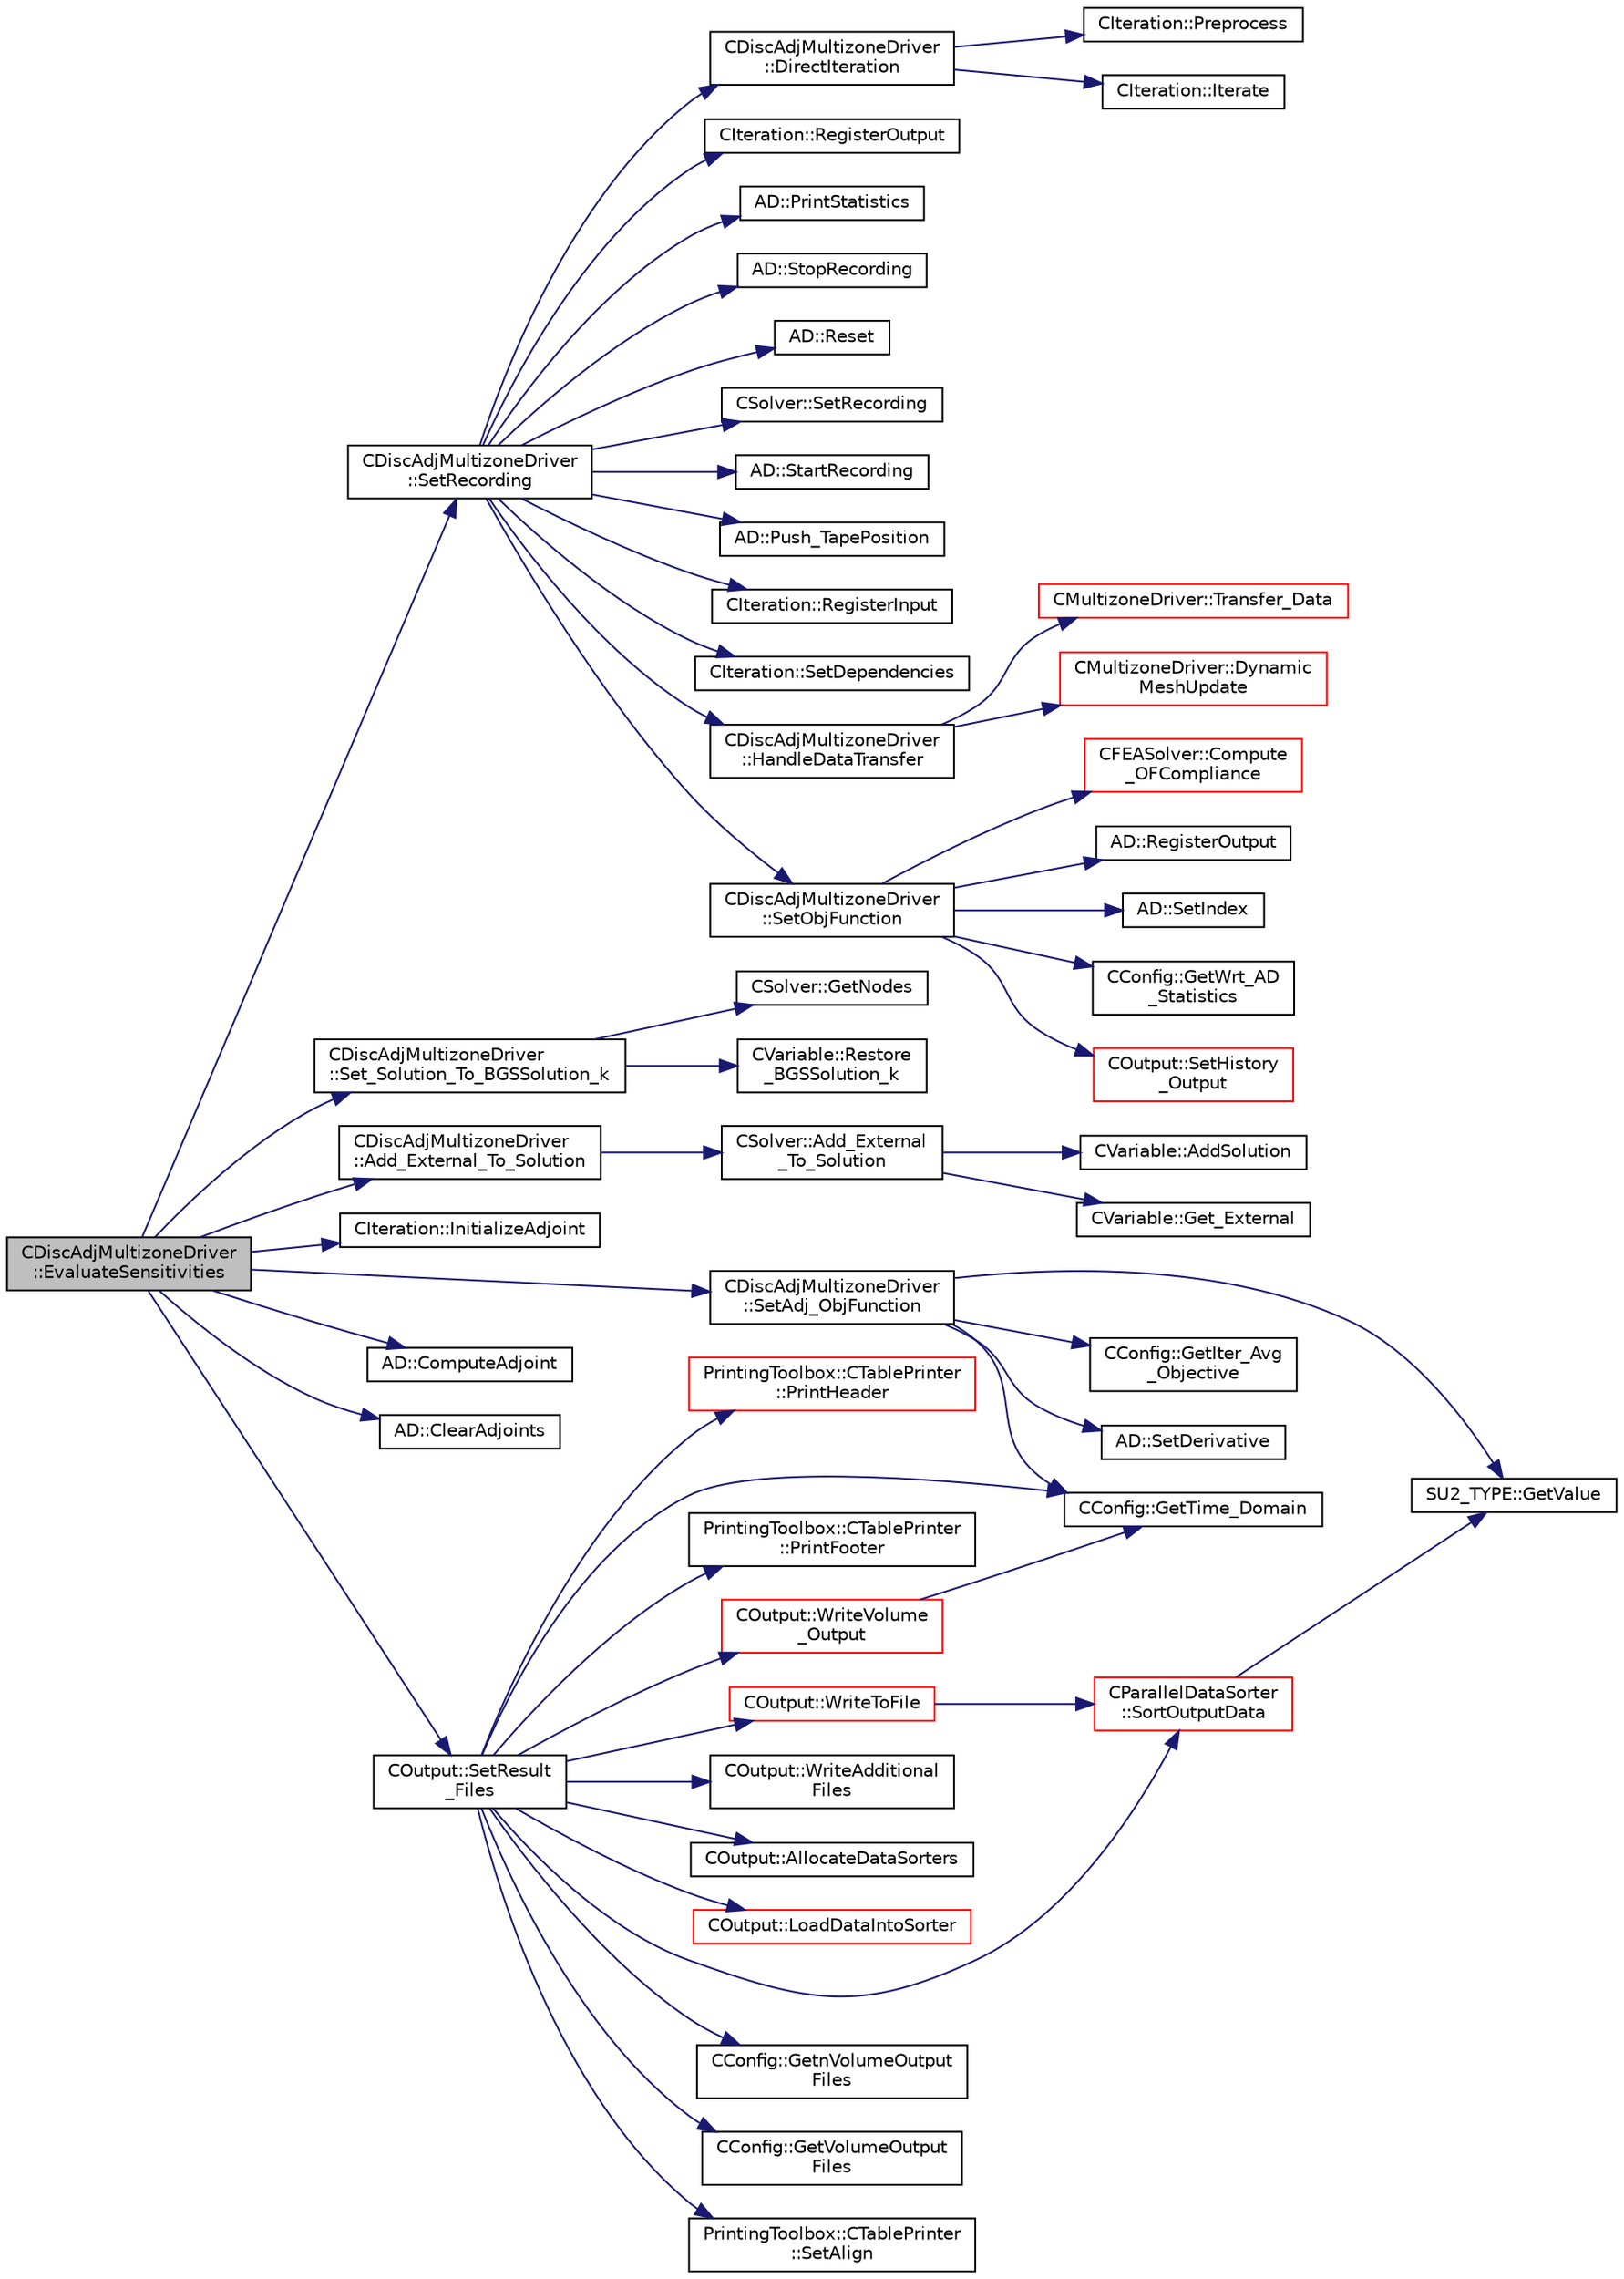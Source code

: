 digraph "CDiscAdjMultizoneDriver::EvaluateSensitivities"
{
  edge [fontname="Helvetica",fontsize="10",labelfontname="Helvetica",labelfontsize="10"];
  node [fontname="Helvetica",fontsize="10",shape=record];
  rankdir="LR";
  Node58 [label="CDiscAdjMultizoneDriver\l::EvaluateSensitivities",height=0.2,width=0.4,color="black", fillcolor="grey75", style="filled", fontcolor="black"];
  Node58 -> Node59 [color="midnightblue",fontsize="10",style="solid",fontname="Helvetica"];
  Node59 [label="CDiscAdjMultizoneDriver\l::SetRecording",height=0.2,width=0.4,color="black", fillcolor="white", style="filled",URL="$class_c_disc_adj_multizone_driver.html#a441f8669a04147aacab7df463e1dd021",tooltip="Record one iteration of the primal problem within each zone. "];
  Node59 -> Node60 [color="midnightblue",fontsize="10",style="solid",fontname="Helvetica"];
  Node60 [label="AD::Reset",height=0.2,width=0.4,color="black", fillcolor="white", style="filled",URL="$namespace_a_d.html#a410b9fd84f6a9a3b36c3def03c2baffe",tooltip="Reset the tape structure to be ready for a new recording. "];
  Node59 -> Node61 [color="midnightblue",fontsize="10",style="solid",fontname="Helvetica"];
  Node61 [label="CSolver::SetRecording",height=0.2,width=0.4,color="black", fillcolor="white", style="filled",URL="$class_c_solver.html#a13c760002406db013b17a32249df2dab",tooltip="A virtual member. "];
  Node59 -> Node62 [color="midnightblue",fontsize="10",style="solid",fontname="Helvetica"];
  Node62 [label="AD::StartRecording",height=0.2,width=0.4,color="black", fillcolor="white", style="filled",URL="$namespace_a_d.html#aa411ae358859e654be30b522fdf7a7ba",tooltip="Start the recording of the operations and involved variables. If called, the computational graph of a..."];
  Node59 -> Node63 [color="midnightblue",fontsize="10",style="solid",fontname="Helvetica"];
  Node63 [label="AD::Push_TapePosition",height=0.2,width=0.4,color="black", fillcolor="white", style="filled",URL="$namespace_a_d.html#a6346fb2cf00bd2a4b1566eb49e878b6e",tooltip="Pushes back the current tape position to the tape position&#39;s vector. "];
  Node59 -> Node64 [color="midnightblue",fontsize="10",style="solid",fontname="Helvetica"];
  Node64 [label="CIteration::RegisterInput",height=0.2,width=0.4,color="black", fillcolor="white", style="filled",URL="$class_c_iteration.html#a063aed103d27d874f77108b0aacb2184"];
  Node59 -> Node65 [color="midnightblue",fontsize="10",style="solid",fontname="Helvetica"];
  Node65 [label="CIteration::SetDependencies",height=0.2,width=0.4,color="black", fillcolor="white", style="filled",URL="$class_c_iteration.html#a42e3b8a93935f00667e2e111e8f57bcb"];
  Node59 -> Node66 [color="midnightblue",fontsize="10",style="solid",fontname="Helvetica"];
  Node66 [label="CDiscAdjMultizoneDriver\l::HandleDataTransfer",height=0.2,width=0.4,color="black", fillcolor="white", style="filled",URL="$class_c_disc_adj_multizone_driver.html#ab33de05a7a1f77dcf60014a4a35dd4f1",tooltip="Transfer data between zones and update grids when required. "];
  Node66 -> Node67 [color="midnightblue",fontsize="10",style="solid",fontname="Helvetica"];
  Node67 [label="CMultizoneDriver::Transfer_Data",height=0.2,width=0.4,color="red", fillcolor="white", style="filled",URL="$class_c_multizone_driver.html#aa4bdb7a03c7138edb5e7cf17551b9d03",tooltip="Routine to provide all the desired physical transfers between the different zones during one iteratio..."];
  Node66 -> Node88 [color="midnightblue",fontsize="10",style="solid",fontname="Helvetica"];
  Node88 [label="CMultizoneDriver::Dynamic\lMeshUpdate",height=0.2,width=0.4,color="red", fillcolor="white", style="filled",URL="$class_c_multizone_driver.html#ad28a95a48e9750237a5e2b1bf2c4aac9",tooltip="Perform a dynamic mesh deformation, included grid velocity computation and the update of the multigri..."];
  Node59 -> Node274 [color="midnightblue",fontsize="10",style="solid",fontname="Helvetica"];
  Node274 [label="CDiscAdjMultizoneDriver\l::SetObjFunction",height=0.2,width=0.4,color="black", fillcolor="white", style="filled",URL="$class_c_disc_adj_multizone_driver.html#afda203e78a0e4cfde8c3fbb02ef3fd3e",tooltip="Set the objective function. "];
  Node274 -> Node275 [color="midnightblue",fontsize="10",style="solid",fontname="Helvetica"];
  Node275 [label="COutput::SetHistory\l_Output",height=0.2,width=0.4,color="red", fillcolor="white", style="filled",URL="$class_c_output.html#acf84143df1a158647605c980ecae2d7c",tooltip="Collects history data from the solvers, monitors the convergence and writes to screen and history fil..."];
  Node274 -> Node311 [color="midnightblue",fontsize="10",style="solid",fontname="Helvetica"];
  Node311 [label="CFEASolver::Compute\l_OFCompliance",height=0.2,width=0.4,color="red", fillcolor="white", style="filled",URL="$class_c_f_e_a_solver.html#a5e1856ba46e6f9e49b909ac203b10192",tooltip="Compute the compliance objective function. "];
  Node274 -> Node318 [color="midnightblue",fontsize="10",style="solid",fontname="Helvetica"];
  Node318 [label="AD::RegisterOutput",height=0.2,width=0.4,color="black", fillcolor="white", style="filled",URL="$namespace_a_d.html#ae381e45797545e980376c4aeb3f5afdc",tooltip="Registers the variable as an output. I.e. as the root of the computational graph. ..."];
  Node274 -> Node319 [color="midnightblue",fontsize="10",style="solid",fontname="Helvetica"];
  Node319 [label="AD::SetIndex",height=0.2,width=0.4,color="black", fillcolor="white", style="filled",URL="$namespace_a_d.html#a93909396dd20444ea1ad3100003ff08c",tooltip="Evaluates and saves gradient data from a variable. "];
  Node274 -> Node320 [color="midnightblue",fontsize="10",style="solid",fontname="Helvetica"];
  Node320 [label="CConfig::GetWrt_AD\l_Statistics",height=0.2,width=0.4,color="black", fillcolor="white", style="filled",URL="$class_c_config.html#aa3d40332ac5bd2e742bed99d10e52cd7",tooltip="Get information about the computational graph (e.g. memory usage) when using AD in reverse mode..."];
  Node59 -> Node321 [color="midnightblue",fontsize="10",style="solid",fontname="Helvetica"];
  Node321 [label="CDiscAdjMultizoneDriver\l::DirectIteration",height=0.2,width=0.4,color="black", fillcolor="white", style="filled",URL="$class_c_disc_adj_multizone_driver.html#a86d4f9ec474ef91e8ae14a39b72aad9e",tooltip="Run one direct iteration in a zone. "];
  Node321 -> Node322 [color="midnightblue",fontsize="10",style="solid",fontname="Helvetica"];
  Node322 [label="CIteration::Preprocess",height=0.2,width=0.4,color="black", fillcolor="white", style="filled",URL="$class_c_iteration.html#af1d75d5451aaca89dc18a7ce3dac1f0d",tooltip="A virtual member. "];
  Node321 -> Node323 [color="midnightblue",fontsize="10",style="solid",fontname="Helvetica"];
  Node323 [label="CIteration::Iterate",height=0.2,width=0.4,color="black", fillcolor="white", style="filled",URL="$class_c_iteration.html#ac2bfb6eea40949bb8c99db679ff8503e",tooltip="A virtual member. "];
  Node59 -> Node324 [color="midnightblue",fontsize="10",style="solid",fontname="Helvetica"];
  Node324 [label="CIteration::RegisterOutput",height=0.2,width=0.4,color="black", fillcolor="white", style="filled",URL="$class_c_iteration.html#afa0f41e744773c4f3b25570938b722de"];
  Node59 -> Node325 [color="midnightblue",fontsize="10",style="solid",fontname="Helvetica"];
  Node325 [label="AD::PrintStatistics",height=0.2,width=0.4,color="black", fillcolor="white", style="filled",URL="$namespace_a_d.html#a550da7d52493ef5d414a563f9ac2f737",tooltip="Prints out tape statistics. "];
  Node59 -> Node326 [color="midnightblue",fontsize="10",style="solid",fontname="Helvetica"];
  Node326 [label="AD::StopRecording",height=0.2,width=0.4,color="black", fillcolor="white", style="filled",URL="$namespace_a_d.html#a97670077955608a47f6cc7ee3548e424",tooltip="Stops the recording of the operations and variables. "];
  Node58 -> Node327 [color="midnightblue",fontsize="10",style="solid",fontname="Helvetica"];
  Node327 [label="CDiscAdjMultizoneDriver\l::Set_Solution_To_BGSSolution_k",height=0.2,width=0.4,color="black", fillcolor="white", style="filled",URL="$class_c_disc_adj_multizone_driver.html#a34a0cbc7038b9cf16d5aeab16c4c06f0",tooltip="Puts BGSSolution_k back into Solution. "];
  Node327 -> Node328 [color="midnightblue",fontsize="10",style="solid",fontname="Helvetica"];
  Node328 [label="CSolver::GetNodes",height=0.2,width=0.4,color="black", fillcolor="white", style="filled",URL="$class_c_solver.html#af3198e52a2ea377bb765647b5e697197",tooltip="Allow outside access to the nodes of the solver, containing conservatives, primitives, etc. "];
  Node327 -> Node329 [color="midnightblue",fontsize="10",style="solid",fontname="Helvetica"];
  Node329 [label="CVariable::Restore\l_BGSSolution_k",height=0.2,width=0.4,color="black", fillcolor="white", style="filled",URL="$class_c_variable.html#a042bec6e97bf376a7c7b0dccf25418f4",tooltip="Restore the previous BGS subiteration to solution. "];
  Node58 -> Node330 [color="midnightblue",fontsize="10",style="solid",fontname="Helvetica"];
  Node330 [label="CDiscAdjMultizoneDriver\l::Add_External_To_Solution",height=0.2,width=0.4,color="black", fillcolor="white", style="filled",URL="$class_c_disc_adj_multizone_driver.html#a2cb9b1f8ff31b3a3df43a7ebd415425c",tooltip="Add External_Old vector to Solution. "];
  Node330 -> Node331 [color="midnightblue",fontsize="10",style="solid",fontname="Helvetica"];
  Node331 [label="CSolver::Add_External\l_To_Solution",height=0.2,width=0.4,color="black", fillcolor="white", style="filled",URL="$class_c_solver.html#a0ece4e9ec78dcbcb3b9d980f01f7b17c",tooltip="Add External to Solution vector. "];
  Node331 -> Node332 [color="midnightblue",fontsize="10",style="solid",fontname="Helvetica"];
  Node332 [label="CVariable::AddSolution",height=0.2,width=0.4,color="black", fillcolor="white", style="filled",URL="$class_c_variable.html#acb44f7d71d6e55b18bd008b704327f4a",tooltip="Add a value to the solution. "];
  Node331 -> Node333 [color="midnightblue",fontsize="10",style="solid",fontname="Helvetica"];
  Node333 [label="CVariable::Get_External",height=0.2,width=0.4,color="black", fillcolor="white", style="filled",URL="$class_c_variable.html#a0c4aaa259185240b2af9be0dbede091e",tooltip="Get the external contributions of the problem. "];
  Node58 -> Node334 [color="midnightblue",fontsize="10",style="solid",fontname="Helvetica"];
  Node334 [label="CIteration::InitializeAdjoint",height=0.2,width=0.4,color="black", fillcolor="white", style="filled",URL="$class_c_iteration.html#a18fa7f7314e6b88f8c69e4fee4ba0f11"];
  Node58 -> Node335 [color="midnightblue",fontsize="10",style="solid",fontname="Helvetica"];
  Node335 [label="CDiscAdjMultizoneDriver\l::SetAdj_ObjFunction",height=0.2,width=0.4,color="black", fillcolor="white", style="filled",URL="$class_c_disc_adj_multizone_driver.html#a87bb701d98c2be2f71d8752925815e43",tooltip="Initialize the adjoint value of the objective function. "];
  Node335 -> Node279 [color="midnightblue",fontsize="10",style="solid",fontname="Helvetica"];
  Node279 [label="CConfig::GetTime_Domain",height=0.2,width=0.4,color="black", fillcolor="white", style="filled",URL="$class_c_config.html#a6a11350b3c8d7577318be43cda6f7292",tooltip="Check if the multizone problem is solved for time domain. "];
  Node335 -> Node336 [color="midnightblue",fontsize="10",style="solid",fontname="Helvetica"];
  Node336 [label="CConfig::GetIter_Avg\l_Objective",height=0.2,width=0.4,color="black", fillcolor="white", style="filled",URL="$class_c_config.html#a1d97a136e08304093305b613ec9d9ba3",tooltip="Number of iterations to average (reverse time integration). "];
  Node335 -> Node337 [color="midnightblue",fontsize="10",style="solid",fontname="Helvetica"];
  Node337 [label="AD::SetDerivative",height=0.2,width=0.4,color="black", fillcolor="white", style="filled",URL="$namespace_a_d.html#a49a954dc442cd06cc43cd61a451d76e5",tooltip="Sets the adjoint value at index to val. "];
  Node335 -> Node194 [color="midnightblue",fontsize="10",style="solid",fontname="Helvetica"];
  Node194 [label="SU2_TYPE::GetValue",height=0.2,width=0.4,color="black", fillcolor="white", style="filled",URL="$namespace_s_u2___t_y_p_e.html#a0ed43473f5a450ce028d088427bf10cb",tooltip="Get the (primitive) value of the datatype (needs to be implemented for each new type). "];
  Node58 -> Node338 [color="midnightblue",fontsize="10",style="solid",fontname="Helvetica"];
  Node338 [label="AD::ComputeAdjoint",height=0.2,width=0.4,color="black", fillcolor="white", style="filled",URL="$namespace_a_d.html#a02ec06d93629cdd0724d268318d4dfe7",tooltip="Computes the adjoints, i.e. the derivatives of the output with respect to the input variables..."];
  Node58 -> Node339 [color="midnightblue",fontsize="10",style="solid",fontname="Helvetica"];
  Node339 [label="AD::ClearAdjoints",height=0.2,width=0.4,color="black", fillcolor="white", style="filled",URL="$namespace_a_d.html#a6ccf47c72e8115f9e31054b4c06271c4",tooltip="Clears the currently stored adjoints but keeps the computational graph. "];
  Node58 -> Node340 [color="midnightblue",fontsize="10",style="solid",fontname="Helvetica"];
  Node340 [label="COutput::SetResult\l_Files",height=0.2,width=0.4,color="black", fillcolor="white", style="filled",URL="$class_c_output.html#a8cae0e94e8769f55d5865df600acbc2f",tooltip="Loop through all requested output files and write the volume output data. "];
  Node340 -> Node341 [color="midnightblue",fontsize="10",style="solid",fontname="Helvetica"];
  Node341 [label="COutput::WriteVolume\l_Output",height=0.2,width=0.4,color="red", fillcolor="white", style="filled",URL="$class_c_output.html#a6bb81c295bd6c8f355af10e70ef722cf",tooltip="Determines if the the volume output should be written. "];
  Node341 -> Node279 [color="midnightblue",fontsize="10",style="solid",fontname="Helvetica"];
  Node340 -> Node343 [color="midnightblue",fontsize="10",style="solid",fontname="Helvetica"];
  Node343 [label="COutput::AllocateDataSorters",height=0.2,width=0.4,color="black", fillcolor="white", style="filled",URL="$class_c_output.html#a576a9991a81b18368a1f8ad09b8c65cf",tooltip="Allocates the data sorters if necessary. "];
  Node340 -> Node279 [color="midnightblue",fontsize="10",style="solid",fontname="Helvetica"];
  Node340 -> Node344 [color="midnightblue",fontsize="10",style="solid",fontname="Helvetica"];
  Node344 [label="COutput::LoadDataIntoSorter",height=0.2,width=0.4,color="red", fillcolor="white", style="filled",URL="$class_c_output.html#ac54efb9d794c522e1bef6cb4ed0d5b9f",tooltip="Load up the values of the requested volume fields into ::Local_Data array. "];
  Node340 -> Node352 [color="midnightblue",fontsize="10",style="solid",fontname="Helvetica"];
  Node352 [label="CParallelDataSorter\l::SortOutputData",height=0.2,width=0.4,color="red", fillcolor="white", style="filled",URL="$class_c_parallel_data_sorter.html#a44dd56ef2671d15e21eacf3fda758a83",tooltip="Sort the output data for each grid node into a linear partitioning across all processors. "];
  Node352 -> Node194 [color="midnightblue",fontsize="10",style="solid",fontname="Helvetica"];
  Node340 -> Node353 [color="midnightblue",fontsize="10",style="solid",fontname="Helvetica"];
  Node353 [label="CConfig::GetnVolumeOutput\lFiles",height=0.2,width=0.4,color="black", fillcolor="white", style="filled",URL="$class_c_config.html#a6cf9854bcb405076da4fd7ae74569bf5",tooltip="GetnVolumeOutputFiles. "];
  Node340 -> Node354 [color="midnightblue",fontsize="10",style="solid",fontname="Helvetica"];
  Node354 [label="CConfig::GetVolumeOutput\lFiles",height=0.2,width=0.4,color="black", fillcolor="white", style="filled",URL="$class_c_config.html#a4b0bfd46ed50cdab8d7d232f2d44c190",tooltip="GetVolumeOutputFiles. "];
  Node340 -> Node355 [color="midnightblue",fontsize="10",style="solid",fontname="Helvetica"];
  Node355 [label="PrintingToolbox::CTablePrinter\l::SetAlign",height=0.2,width=0.4,color="black", fillcolor="white", style="filled",URL="$class_printing_toolbox_1_1_c_table_printer.html#ad3691499a7bfa024bf97a7fc00ef33c7",tooltip="Set the alignment of the table entries (CENTER only works for the header at the moment). "];
  Node340 -> Node303 [color="midnightblue",fontsize="10",style="solid",fontname="Helvetica"];
  Node303 [label="PrintingToolbox::CTablePrinter\l::PrintHeader",height=0.2,width=0.4,color="red", fillcolor="white", style="filled",URL="$class_printing_toolbox_1_1_c_table_printer.html#a475fafce69bdc78e973a2546e6e6be76",tooltip="Print the header. "];
  Node340 -> Node356 [color="midnightblue",fontsize="10",style="solid",fontname="Helvetica"];
  Node356 [label="COutput::WriteToFile",height=0.2,width=0.4,color="red", fillcolor="white", style="filled",URL="$class_c_output.html#af8fba1a012ec9464eb70e45d0bade78a",tooltip="Allocates the appropriate file writer based on the chosen format and writes sorted data to file..."];
  Node356 -> Node352 [color="midnightblue",fontsize="10",style="solid",fontname="Helvetica"];
  Node340 -> Node368 [color="midnightblue",fontsize="10",style="solid",fontname="Helvetica"];
  Node368 [label="PrintingToolbox::CTablePrinter\l::PrintFooter",height=0.2,width=0.4,color="black", fillcolor="white", style="filled",URL="$class_printing_toolbox_1_1_c_table_printer.html#ac1bc6229daf9b3181de565905281ee2a",tooltip="Print the footer. "];
  Node340 -> Node369 [color="midnightblue",fontsize="10",style="solid",fontname="Helvetica"];
  Node369 [label="COutput::WriteAdditional\lFiles",height=0.2,width=0.4,color="black", fillcolor="white", style="filled",URL="$class_c_output.html#a62857be8ebc907de66597e5ce40d9434",tooltip="Write any additional files defined for the current solver. "];
}
